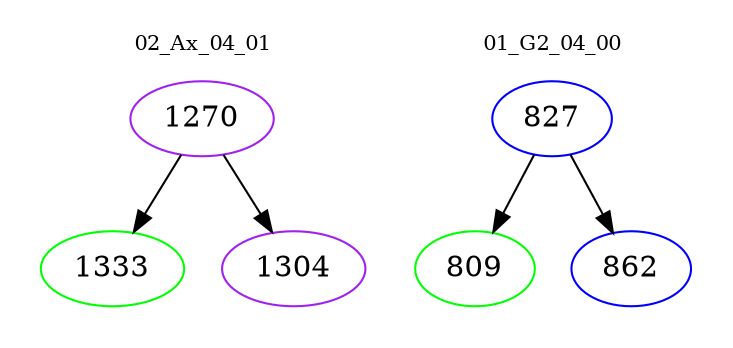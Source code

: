 digraph{
subgraph cluster_0 {
color = white
label = "02_Ax_04_01";
fontsize=10;
T0_1270 [label="1270", color="purple"]
T0_1270 -> T0_1333 [color="black"]
T0_1333 [label="1333", color="green"]
T0_1270 -> T0_1304 [color="black"]
T0_1304 [label="1304", color="purple"]
}
subgraph cluster_1 {
color = white
label = "01_G2_04_00";
fontsize=10;
T1_827 [label="827", color="blue"]
T1_827 -> T1_809 [color="black"]
T1_809 [label="809", color="green"]
T1_827 -> T1_862 [color="black"]
T1_862 [label="862", color="blue"]
}
}
